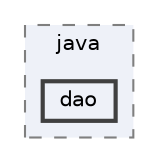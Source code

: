 digraph "/Users/charlottesoltysiak/Documents/GitHub/BSPQ23-E2/src/main/java/dao"
{
 // LATEX_PDF_SIZE
  bgcolor="transparent";
  edge [fontname=Helvetica,fontsize=10,labelfontname=Helvetica,labelfontsize=10];
  node [fontname=Helvetica,fontsize=10,shape=box,height=0.2,width=0.4];
  compound=true
  subgraph clusterdir_ffc17dfa9a1eb1bb327edbf2d9b6dad3 {
    graph [ bgcolor="#eef1f8", pencolor="grey50", label="java", fontname=Helvetica,fontsize=10 style="filled,dashed", URL="dir_ffc17dfa9a1eb1bb327edbf2d9b6dad3.html",tooltip=""]
  dir_167dfbe775ce59d82d0db2acf3c16159 [label="dao", fillcolor="#eef1f8", color="grey25", style="filled,bold", URL="dir_167dfbe775ce59d82d0db2acf3c16159.html",tooltip=""];
  }
}
